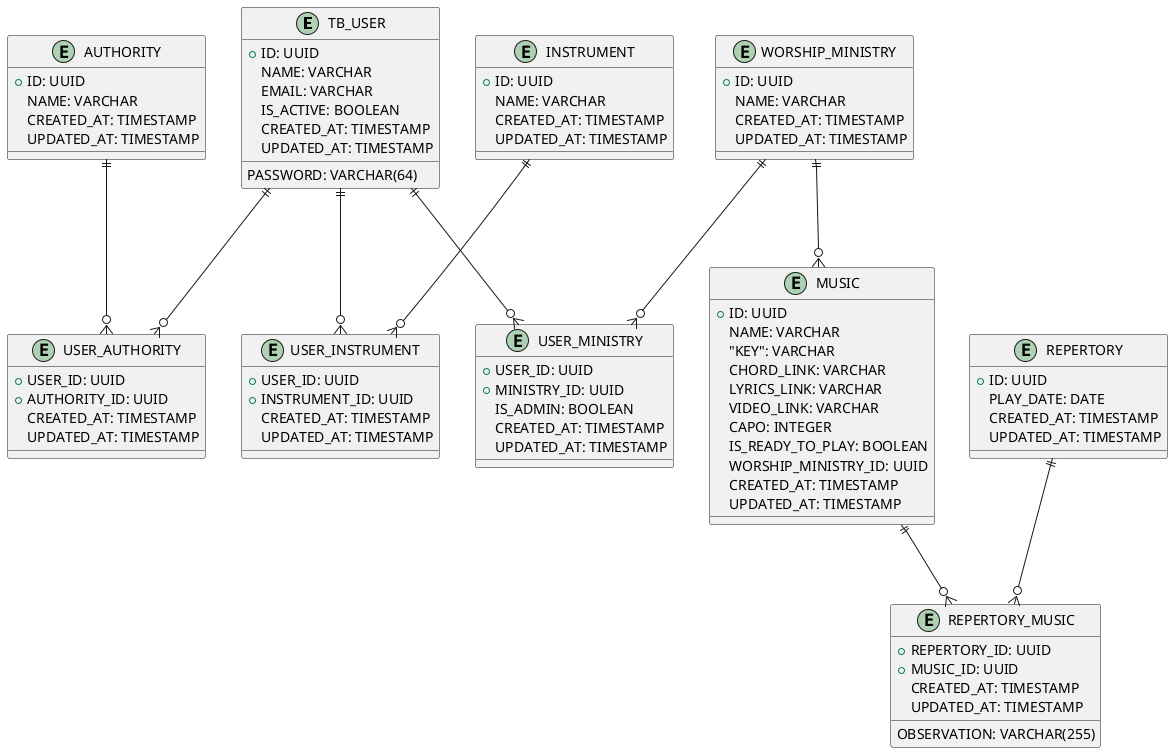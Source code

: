 @startuml

entity "TB_USER" as tb_user {
    +ID: UUID
    NAME: VARCHAR
    EMAIL: VARCHAR
    PASSWORD: VARCHAR(64)
    IS_ACTIVE: BOOLEAN
    CREATED_AT: TIMESTAMP
    UPDATED_AT: TIMESTAMP
}

entity "AUTHORITY" as authority {
    +ID: UUID
    NAME: VARCHAR
    CREATED_AT: TIMESTAMP
    UPDATED_AT: TIMESTAMP
}

entity "USER_AUTHORITY" as user_authority {
    +USER_ID: UUID
    +AUTHORITY_ID: UUID
    CREATED_AT: TIMESTAMP
    UPDATED_AT: TIMESTAMP
}

entity "INSTRUMENT" as instrument {
    +ID: UUID
    NAME: VARCHAR
    CREATED_AT: TIMESTAMP
    UPDATED_AT: TIMESTAMP
}

entity "USER_INSTRUMENT" as user_instrument {
    +USER_ID: UUID
    +INSTRUMENT_ID: UUID
    CREATED_AT: TIMESTAMP
    UPDATED_AT: TIMESTAMP
}

entity "WORSHIP_MINISTRY" as worship_ministry {
    +ID: UUID
    NAME: VARCHAR
    CREATED_AT: TIMESTAMP
    UPDATED_AT: TIMESTAMP
}

entity "USER_MINISTRY" as user_ministry {
    +USER_ID: UUID
    +MINISTRY_ID: UUID
    IS_ADMIN: BOOLEAN
    CREATED_AT: TIMESTAMP
    UPDATED_AT: TIMESTAMP
}

entity "MUSIC" as music {
    +ID: UUID
    NAME: VARCHAR
    "KEY": VARCHAR
    CHORD_LINK: VARCHAR
    LYRICS_LINK: VARCHAR
    VIDEO_LINK: VARCHAR
    CAPO: INTEGER
    IS_READY_TO_PLAY: BOOLEAN
    WORSHIP_MINISTRY_ID: UUID
    CREATED_AT: TIMESTAMP
    UPDATED_AT: TIMESTAMP
}

entity "REPERTORY" as repertory {
    +ID: UUID
    PLAY_DATE: DATE
    CREATED_AT: TIMESTAMP
    UPDATED_AT: TIMESTAMP
}

entity "REPERTORY_MUSIC" as repertory_music {
    +REPERTORY_ID: UUID
    +MUSIC_ID: UUID
    OBSERVATION: VARCHAR(255)
    CREATED_AT: TIMESTAMP
    UPDATED_AT: TIMESTAMP
}

tb_user ||--o{ user_authority : ""
authority ||--o{ user_authority : ""
tb_user ||--o{ user_instrument : ""
instrument ||--o{ user_instrument : ""
tb_user ||--o{ user_ministry : ""
worship_ministry ||--o{ user_ministry : ""
worship_ministry ||--o{ music : ""
repertory ||--o{ repertory_music : ""
music ||--o{ repertory_music : ""

@enduml